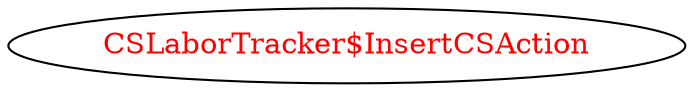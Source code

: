 digraph dependencyGraph {
 concentrate=true;
 ranksep="2.0";
 rankdir="LR"; 
 splines="ortho";
"CSLaborTracker$InsertCSAction" [fontcolor="red"];
}